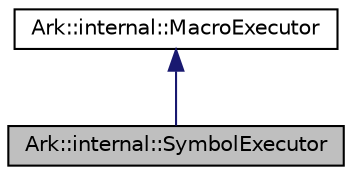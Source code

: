 digraph "Ark::internal::SymbolExecutor"
{
 // INTERACTIVE_SVG=YES
 // LATEX_PDF_SIZE
  edge [fontname="Helvetica",fontsize="10",labelfontname="Helvetica",labelfontsize="10"];
  node [fontname="Helvetica",fontsize="10",shape=record];
  Node1 [label="Ark::internal::SymbolExecutor",height=0.2,width=0.4,color="black", fillcolor="grey75", style="filled", fontcolor="black",tooltip="Handles Symbol macros."];
  Node2 -> Node1 [dir="back",color="midnightblue",fontsize="10",style="solid",fontname="Helvetica"];
  Node2 [label="Ark::internal::MacroExecutor",height=0.2,width=0.4,color="black", fillcolor="white", style="filled",URL="$d5/d8f/classArk_1_1internal_1_1MacroExecutor.html",tooltip="A class that applies macros in a Node."];
}
